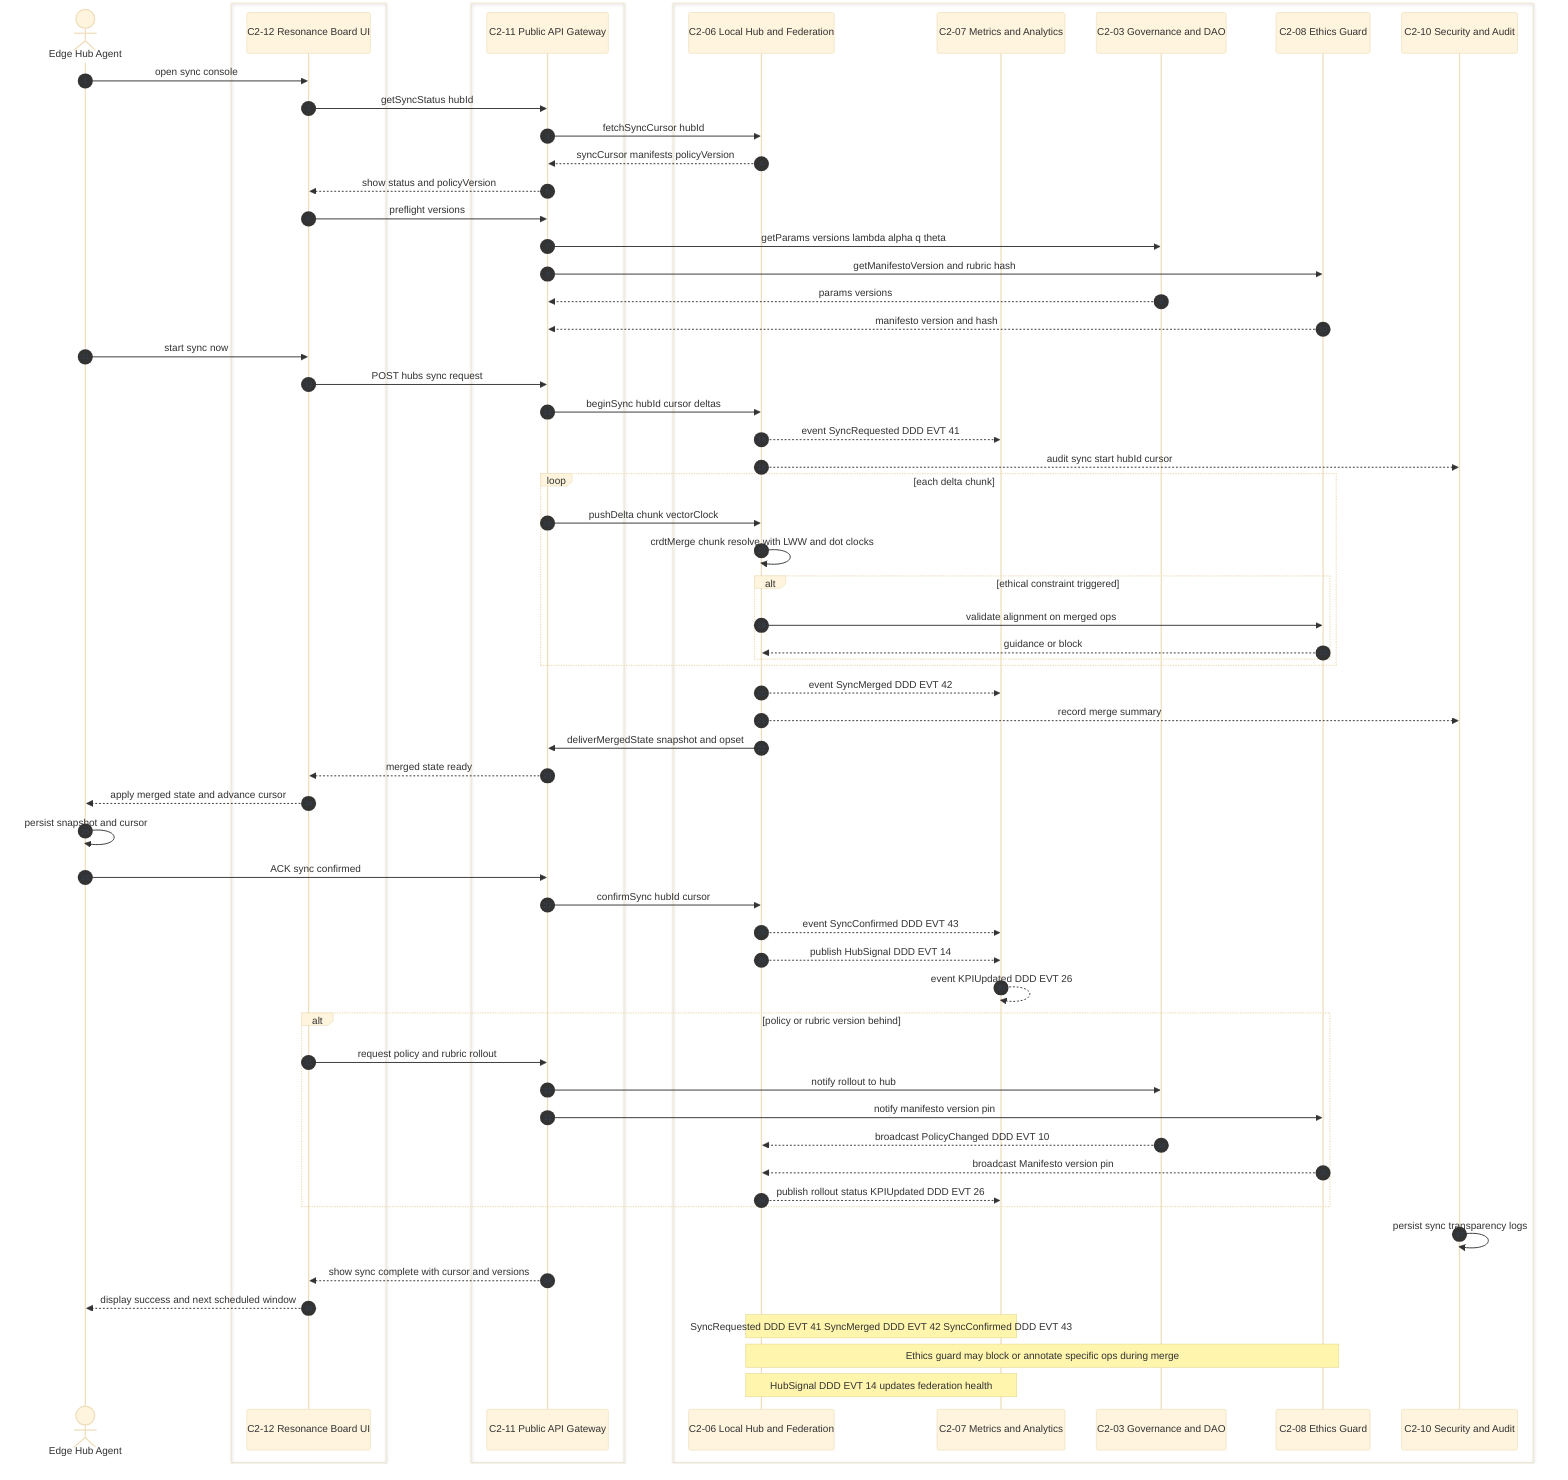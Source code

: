 %%{init: {'theme':'base','themeVariables':{ 'sequenceNumberColor':'#334155'}}}%%

sequenceDiagram
autonumber

actor E as Edge Hub Agent

box #8b5cf6 UI
  participant UI as C2-12 Resonance Board UI
end

box #fde68a Control or API
  participant API as C2-11 Public API Gateway
end

box #ff8b00 Core Services
  participant HUB as C2-06 Local Hub and Federation
  participant MET as C2-07 Metrics and Analytics
  participant GOV as C2-03 Governance and DAO
  participant ETH as C2-08 Ethics Guard
  participant SEC as C2-10 Security and Audit
end

%% -------- Preflight and version checks --------
E ->> UI: open sync console
UI ->> API: getSyncStatus hubId
API ->> HUB: fetchSyncCursor hubId
HUB -->> API: syncCursor manifests policyVersion
API -->> UI: show status and policyVersion
UI ->> API: preflight versions
API ->> GOV: getParams versions lambda alpha q theta
API ->> ETH: getManifestoVersion and rubric hash
GOV -->> API: params versions
ETH -->> API: manifesto version and hash

%% -------- Request sync from edge to global --------
E ->> UI: start sync now
UI ->> API: POST hubs sync request
API ->> HUB: beginSync hubId cursor deltas
HUB -->> MET: event SyncRequested DDD EVT 41
HUB -->> SEC: audit sync start hubId cursor

%% -------- Chunked delta transfer and CRDT merge --------
loop each delta chunk
  API ->> HUB: pushDelta chunk vectorClock
  HUB ->> HUB: crdtMerge chunk resolve with LWW and dot clocks
  alt ethical constraint triggered
    HUB ->> ETH: validate alignment on merged ops
    ETH -->> HUB: guidance or block
  end
end
HUB -->> MET: event SyncMerged DDD EVT 42
HUB -->> SEC: record merge summary

%% -------- Push merged state back to edge --------
HUB ->> API: deliverMergedState snapshot and opset
API -->> UI: merged state ready
UI -->> E: apply merged state and advance cursor
E ->> E: persist snapshot and cursor

%% -------- Confirmation and health signal --------
E ->> API: ACK sync confirmed
API ->> HUB: confirmSync hubId cursor
HUB -->> MET: event SyncConfirmed DDD EVT 43
HUB -->> MET: publish HubSignal DDD EVT 14
MET -->> MET: event KPIUpdated DDD EVT 26

%% -------- Optional policy or rubric roll forward --------
alt policy or rubric version behind
  UI ->> API: request policy and rubric rollout
  API ->> GOV: notify rollout to hub
  API ->> ETH: notify manifesto version pin
  GOV -->> HUB: broadcast PolicyChanged DDD EVT 10
  ETH -->> HUB: broadcast Manifesto version pin
  HUB -->> MET: publish rollout status KPIUpdated DDD EVT 26
end

%% -------- Completion and transparency --------
SEC ->> SEC: persist sync transparency logs
API -->> UI: show sync complete with cursor and versions
UI -->> E: display success and next scheduled window

%% Notes
Note over HUB,MET: SyncRequested DDD EVT 41 SyncMerged DDD EVT 42 SyncConfirmed DDD EVT 43
Note over HUB,ETH: Ethics guard may block or annotate specific ops during merge
Note over HUB,MET: HubSignal DDD EVT 14 updates federation health
